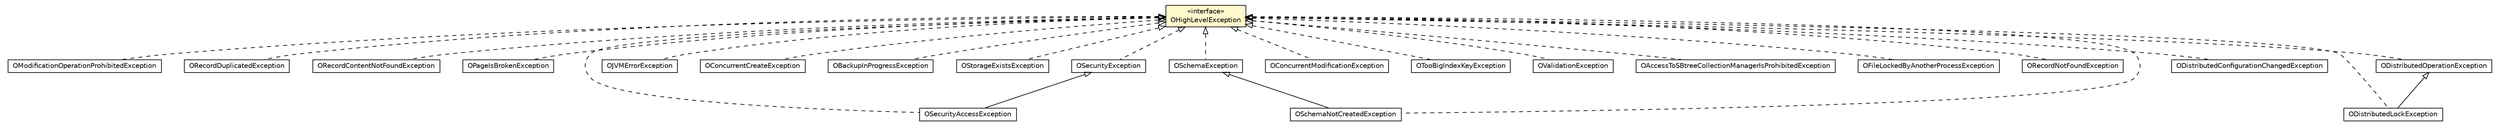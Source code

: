 #!/usr/local/bin/dot
#
# Class diagram 
# Generated by UMLGraph version R5_6-24-gf6e263 (http://www.umlgraph.org/)
#

digraph G {
	edge [fontname="Helvetica",fontsize=10,labelfontname="Helvetica",labelfontsize=10];
	node [fontname="Helvetica",fontsize=10,shape=plaintext];
	nodesep=0.25;
	ranksep=0.5;
	// com.orientechnologies.common.concur.lock.OModificationOperationProhibitedException
	c1920440 [label=<<table title="com.orientechnologies.common.concur.lock.OModificationOperationProhibitedException" border="0" cellborder="1" cellspacing="0" cellpadding="2" port="p" href="../concur/lock/OModificationOperationProhibitedException.html">
		<tr><td><table border="0" cellspacing="0" cellpadding="1">
<tr><td align="center" balign="center"> OModificationOperationProhibitedException </td></tr>
		</table></td></tr>
		</table>>, URL="../concur/lock/OModificationOperationProhibitedException.html", fontname="Helvetica", fontcolor="black", fontsize=10.0];
	// com.orientechnologies.common.exception.OHighLevelException
	c1920561 [label=<<table title="com.orientechnologies.common.exception.OHighLevelException" border="0" cellborder="1" cellspacing="0" cellpadding="2" port="p" bgcolor="lemonChiffon" href="./OHighLevelException.html">
		<tr><td><table border="0" cellspacing="0" cellpadding="1">
<tr><td align="center" balign="center"> &#171;interface&#187; </td></tr>
<tr><td align="center" balign="center"> OHighLevelException </td></tr>
		</table></td></tr>
		</table>>, URL="./OHighLevelException.html", fontname="Helvetica", fontcolor="black", fontsize=10.0];
	// com.orientechnologies.orient.core.storage.ORecordDuplicatedException
	c1921454 [label=<<table title="com.orientechnologies.orient.core.storage.ORecordDuplicatedException" border="0" cellborder="1" cellspacing="0" cellpadding="2" port="p" href="../../orient/core/storage/ORecordDuplicatedException.html">
		<tr><td><table border="0" cellspacing="0" cellpadding="1">
<tr><td align="center" balign="center"> ORecordDuplicatedException </td></tr>
		</table></td></tr>
		</table>>, URL="../../orient/core/storage/ORecordDuplicatedException.html", fontname="Helvetica", fontcolor="black", fontsize=10.0];
	// com.orientechnologies.orient.core.exception.ORecordContentNotFoundException
	c1921642 [label=<<table title="com.orientechnologies.orient.core.exception.ORecordContentNotFoundException" border="0" cellborder="1" cellspacing="0" cellpadding="2" port="p" href="../../orient/core/exception/ORecordContentNotFoundException.html">
		<tr><td><table border="0" cellspacing="0" cellpadding="1">
<tr><td align="center" balign="center"> ORecordContentNotFoundException </td></tr>
		</table></td></tr>
		</table>>, URL="../../orient/core/exception/ORecordContentNotFoundException.html", fontname="Helvetica", fontcolor="black", fontsize=10.0];
	// com.orientechnologies.orient.core.exception.OPageIsBrokenException
	c1921644 [label=<<table title="com.orientechnologies.orient.core.exception.OPageIsBrokenException" border="0" cellborder="1" cellspacing="0" cellpadding="2" port="p" href="../../orient/core/exception/OPageIsBrokenException.html">
		<tr><td><table border="0" cellspacing="0" cellpadding="1">
<tr><td align="center" balign="center"> OPageIsBrokenException </td></tr>
		</table></td></tr>
		</table>>, URL="../../orient/core/exception/OPageIsBrokenException.html", fontname="Helvetica", fontcolor="black", fontsize=10.0];
	// com.orientechnologies.orient.core.exception.OSchemaNotCreatedException
	c1921646 [label=<<table title="com.orientechnologies.orient.core.exception.OSchemaNotCreatedException" border="0" cellborder="1" cellspacing="0" cellpadding="2" port="p" href="../../orient/core/exception/OSchemaNotCreatedException.html">
		<tr><td><table border="0" cellspacing="0" cellpadding="1">
<tr><td align="center" balign="center"> OSchemaNotCreatedException </td></tr>
		</table></td></tr>
		</table>>, URL="../../orient/core/exception/OSchemaNotCreatedException.html", fontname="Helvetica", fontcolor="black", fontsize=10.0];
	// com.orientechnologies.orient.core.exception.OJVMErrorException
	c1921652 [label=<<table title="com.orientechnologies.orient.core.exception.OJVMErrorException" border="0" cellborder="1" cellspacing="0" cellpadding="2" port="p" href="../../orient/core/exception/OJVMErrorException.html">
		<tr><td><table border="0" cellspacing="0" cellpadding="1">
<tr><td align="center" balign="center"> OJVMErrorException </td></tr>
		</table></td></tr>
		</table>>, URL="../../orient/core/exception/OJVMErrorException.html", fontname="Helvetica", fontcolor="black", fontsize=10.0];
	// com.orientechnologies.orient.core.exception.OConcurrentCreateException
	c1921654 [label=<<table title="com.orientechnologies.orient.core.exception.OConcurrentCreateException" border="0" cellborder="1" cellspacing="0" cellpadding="2" port="p" href="../../orient/core/exception/OConcurrentCreateException.html">
		<tr><td><table border="0" cellspacing="0" cellpadding="1">
<tr><td align="center" balign="center"> OConcurrentCreateException </td></tr>
		</table></td></tr>
		</table>>, URL="../../orient/core/exception/OConcurrentCreateException.html", fontname="Helvetica", fontcolor="black", fontsize=10.0];
	// com.orientechnologies.orient.core.exception.OBackupInProgressException
	c1921657 [label=<<table title="com.orientechnologies.orient.core.exception.OBackupInProgressException" border="0" cellborder="1" cellspacing="0" cellpadding="2" port="p" href="../../orient/core/exception/OBackupInProgressException.html">
		<tr><td><table border="0" cellspacing="0" cellpadding="1">
<tr><td align="center" balign="center"> OBackupInProgressException </td></tr>
		</table></td></tr>
		</table>>, URL="../../orient/core/exception/OBackupInProgressException.html", fontname="Helvetica", fontcolor="black", fontsize=10.0];
	// com.orientechnologies.orient.core.exception.OStorageExistsException
	c1921661 [label=<<table title="com.orientechnologies.orient.core.exception.OStorageExistsException" border="0" cellborder="1" cellspacing="0" cellpadding="2" port="p" href="../../orient/core/exception/OStorageExistsException.html">
		<tr><td><table border="0" cellspacing="0" cellpadding="1">
<tr><td align="center" balign="center"> OStorageExistsException </td></tr>
		</table></td></tr>
		</table>>, URL="../../orient/core/exception/OStorageExistsException.html", fontname="Helvetica", fontcolor="black", fontsize=10.0];
	// com.orientechnologies.orient.core.exception.OSecurityAccessException
	c1921663 [label=<<table title="com.orientechnologies.orient.core.exception.OSecurityAccessException" border="0" cellborder="1" cellspacing="0" cellpadding="2" port="p" href="../../orient/core/exception/OSecurityAccessException.html">
		<tr><td><table border="0" cellspacing="0" cellpadding="1">
<tr><td align="center" balign="center"> OSecurityAccessException </td></tr>
		</table></td></tr>
		</table>>, URL="../../orient/core/exception/OSecurityAccessException.html", fontname="Helvetica", fontcolor="black", fontsize=10.0];
	// com.orientechnologies.orient.core.exception.OSecurityException
	c1921664 [label=<<table title="com.orientechnologies.orient.core.exception.OSecurityException" border="0" cellborder="1" cellspacing="0" cellpadding="2" port="p" href="../../orient/core/exception/OSecurityException.html">
		<tr><td><table border="0" cellspacing="0" cellpadding="1">
<tr><td align="center" balign="center"> OSecurityException </td></tr>
		</table></td></tr>
		</table>>, URL="../../orient/core/exception/OSecurityException.html", fontname="Helvetica", fontcolor="black", fontsize=10.0];
	// com.orientechnologies.orient.core.exception.OConcurrentModificationException
	c1921669 [label=<<table title="com.orientechnologies.orient.core.exception.OConcurrentModificationException" border="0" cellborder="1" cellspacing="0" cellpadding="2" port="p" href="../../orient/core/exception/OConcurrentModificationException.html">
		<tr><td><table border="0" cellspacing="0" cellpadding="1">
<tr><td align="center" balign="center"> OConcurrentModificationException </td></tr>
		</table></td></tr>
		</table>>, URL="../../orient/core/exception/OConcurrentModificationException.html", fontname="Helvetica", fontcolor="black", fontsize=10.0];
	// com.orientechnologies.orient.core.exception.OTooBigIndexKeyException
	c1921674 [label=<<table title="com.orientechnologies.orient.core.exception.OTooBigIndexKeyException" border="0" cellborder="1" cellspacing="0" cellpadding="2" port="p" href="../../orient/core/exception/OTooBigIndexKeyException.html">
		<tr><td><table border="0" cellspacing="0" cellpadding="1">
<tr><td align="center" balign="center"> OTooBigIndexKeyException </td></tr>
		</table></td></tr>
		</table>>, URL="../../orient/core/exception/OTooBigIndexKeyException.html", fontname="Helvetica", fontcolor="black", fontsize=10.0];
	// com.orientechnologies.orient.core.exception.OValidationException
	c1921675 [label=<<table title="com.orientechnologies.orient.core.exception.OValidationException" border="0" cellborder="1" cellspacing="0" cellpadding="2" port="p" href="../../orient/core/exception/OValidationException.html">
		<tr><td><table border="0" cellspacing="0" cellpadding="1">
<tr><td align="center" balign="center"> OValidationException </td></tr>
		</table></td></tr>
		</table>>, URL="../../orient/core/exception/OValidationException.html", fontname="Helvetica", fontcolor="black", fontsize=10.0];
	// com.orientechnologies.orient.core.exception.OAccessToSBtreeCollectionManagerIsProhibitedException
	c1921677 [label=<<table title="com.orientechnologies.orient.core.exception.OAccessToSBtreeCollectionManagerIsProhibitedException" border="0" cellborder="1" cellspacing="0" cellpadding="2" port="p" href="../../orient/core/exception/OAccessToSBtreeCollectionManagerIsProhibitedException.html">
		<tr><td><table border="0" cellspacing="0" cellpadding="1">
<tr><td align="center" balign="center"> OAccessToSBtreeCollectionManagerIsProhibitedException </td></tr>
		</table></td></tr>
		</table>>, URL="../../orient/core/exception/OAccessToSBtreeCollectionManagerIsProhibitedException.html", fontname="Helvetica", fontcolor="black", fontsize=10.0];
	// com.orientechnologies.orient.core.exception.OFileLockedByAnotherProcessException
	c1921678 [label=<<table title="com.orientechnologies.orient.core.exception.OFileLockedByAnotherProcessException" border="0" cellborder="1" cellspacing="0" cellpadding="2" port="p" href="../../orient/core/exception/OFileLockedByAnotherProcessException.html">
		<tr><td><table border="0" cellspacing="0" cellpadding="1">
<tr><td align="center" balign="center"> OFileLockedByAnotherProcessException </td></tr>
		</table></td></tr>
		</table>>, URL="../../orient/core/exception/OFileLockedByAnotherProcessException.html", fontname="Helvetica", fontcolor="black", fontsize=10.0];
	// com.orientechnologies.orient.core.exception.ORecordNotFoundException
	c1921680 [label=<<table title="com.orientechnologies.orient.core.exception.ORecordNotFoundException" border="0" cellborder="1" cellspacing="0" cellpadding="2" port="p" href="../../orient/core/exception/ORecordNotFoundException.html">
		<tr><td><table border="0" cellspacing="0" cellpadding="1">
<tr><td align="center" balign="center"> ORecordNotFoundException </td></tr>
		</table></td></tr>
		</table>>, URL="../../orient/core/exception/ORecordNotFoundException.html", fontname="Helvetica", fontcolor="black", fontsize=10.0];
	// com.orientechnologies.orient.core.exception.OSchemaException
	c1921683 [label=<<table title="com.orientechnologies.orient.core.exception.OSchemaException" border="0" cellborder="1" cellspacing="0" cellpadding="2" port="p" href="../../orient/core/exception/OSchemaException.html">
		<tr><td><table border="0" cellspacing="0" cellpadding="1">
<tr><td align="center" balign="center"> OSchemaException </td></tr>
		</table></td></tr>
		</table>>, URL="../../orient/core/exception/OSchemaException.html", fontname="Helvetica", fontcolor="black", fontsize=10.0];
	// com.orientechnologies.orient.server.distributed.ODistributedConfigurationChangedException
	c1922037 [label=<<table title="com.orientechnologies.orient.server.distributed.ODistributedConfigurationChangedException" border="0" cellborder="1" cellspacing="0" cellpadding="2" port="p" href="../../orient/server/distributed/ODistributedConfigurationChangedException.html">
		<tr><td><table border="0" cellspacing="0" cellpadding="1">
<tr><td align="center" balign="center"> ODistributedConfigurationChangedException </td></tr>
		</table></td></tr>
		</table>>, URL="../../orient/server/distributed/ODistributedConfigurationChangedException.html", fontname="Helvetica", fontcolor="black", fontsize=10.0];
	// com.orientechnologies.orient.server.distributed.task.ODistributedOperationException
	c1922048 [label=<<table title="com.orientechnologies.orient.server.distributed.task.ODistributedOperationException" border="0" cellborder="1" cellspacing="0" cellpadding="2" port="p" href="../../orient/server/distributed/task/ODistributedOperationException.html">
		<tr><td><table border="0" cellspacing="0" cellpadding="1">
<tr><td align="center" balign="center"> ODistributedOperationException </td></tr>
		</table></td></tr>
		</table>>, URL="../../orient/server/distributed/task/ODistributedOperationException.html", fontname="Helvetica", fontcolor="black", fontsize=10.0];
	// com.orientechnologies.orient.server.distributed.task.ODistributedLockException
	c1922051 [label=<<table title="com.orientechnologies.orient.server.distributed.task.ODistributedLockException" border="0" cellborder="1" cellspacing="0" cellpadding="2" port="p" href="../../orient/server/distributed/task/ODistributedLockException.html">
		<tr><td><table border="0" cellspacing="0" cellpadding="1">
<tr><td align="center" balign="center"> ODistributedLockException </td></tr>
		</table></td></tr>
		</table>>, URL="../../orient/server/distributed/task/ODistributedLockException.html", fontname="Helvetica", fontcolor="black", fontsize=10.0];
	//com.orientechnologies.common.concur.lock.OModificationOperationProhibitedException implements com.orientechnologies.common.exception.OHighLevelException
	c1920561:p -> c1920440:p [dir=back,arrowtail=empty,style=dashed];
	//com.orientechnologies.orient.core.storage.ORecordDuplicatedException implements com.orientechnologies.common.exception.OHighLevelException
	c1920561:p -> c1921454:p [dir=back,arrowtail=empty,style=dashed];
	//com.orientechnologies.orient.core.exception.ORecordContentNotFoundException implements com.orientechnologies.common.exception.OHighLevelException
	c1920561:p -> c1921642:p [dir=back,arrowtail=empty,style=dashed];
	//com.orientechnologies.orient.core.exception.OPageIsBrokenException implements com.orientechnologies.common.exception.OHighLevelException
	c1920561:p -> c1921644:p [dir=back,arrowtail=empty,style=dashed];
	//com.orientechnologies.orient.core.exception.OSchemaNotCreatedException extends com.orientechnologies.orient.core.exception.OSchemaException
	c1921683:p -> c1921646:p [dir=back,arrowtail=empty];
	//com.orientechnologies.orient.core.exception.OSchemaNotCreatedException implements com.orientechnologies.common.exception.OHighLevelException
	c1920561:p -> c1921646:p [dir=back,arrowtail=empty,style=dashed];
	//com.orientechnologies.orient.core.exception.OJVMErrorException implements com.orientechnologies.common.exception.OHighLevelException
	c1920561:p -> c1921652:p [dir=back,arrowtail=empty,style=dashed];
	//com.orientechnologies.orient.core.exception.OConcurrentCreateException implements com.orientechnologies.common.exception.OHighLevelException
	c1920561:p -> c1921654:p [dir=back,arrowtail=empty,style=dashed];
	//com.orientechnologies.orient.core.exception.OBackupInProgressException implements com.orientechnologies.common.exception.OHighLevelException
	c1920561:p -> c1921657:p [dir=back,arrowtail=empty,style=dashed];
	//com.orientechnologies.orient.core.exception.OStorageExistsException implements com.orientechnologies.common.exception.OHighLevelException
	c1920561:p -> c1921661:p [dir=back,arrowtail=empty,style=dashed];
	//com.orientechnologies.orient.core.exception.OSecurityAccessException extends com.orientechnologies.orient.core.exception.OSecurityException
	c1921664:p -> c1921663:p [dir=back,arrowtail=empty];
	//com.orientechnologies.orient.core.exception.OSecurityAccessException implements com.orientechnologies.common.exception.OHighLevelException
	c1920561:p -> c1921663:p [dir=back,arrowtail=empty,style=dashed];
	//com.orientechnologies.orient.core.exception.OSecurityException implements com.orientechnologies.common.exception.OHighLevelException
	c1920561:p -> c1921664:p [dir=back,arrowtail=empty,style=dashed];
	//com.orientechnologies.orient.core.exception.OConcurrentModificationException implements com.orientechnologies.common.exception.OHighLevelException
	c1920561:p -> c1921669:p [dir=back,arrowtail=empty,style=dashed];
	//com.orientechnologies.orient.core.exception.OTooBigIndexKeyException implements com.orientechnologies.common.exception.OHighLevelException
	c1920561:p -> c1921674:p [dir=back,arrowtail=empty,style=dashed];
	//com.orientechnologies.orient.core.exception.OValidationException implements com.orientechnologies.common.exception.OHighLevelException
	c1920561:p -> c1921675:p [dir=back,arrowtail=empty,style=dashed];
	//com.orientechnologies.orient.core.exception.OAccessToSBtreeCollectionManagerIsProhibitedException implements com.orientechnologies.common.exception.OHighLevelException
	c1920561:p -> c1921677:p [dir=back,arrowtail=empty,style=dashed];
	//com.orientechnologies.orient.core.exception.OFileLockedByAnotherProcessException implements com.orientechnologies.common.exception.OHighLevelException
	c1920561:p -> c1921678:p [dir=back,arrowtail=empty,style=dashed];
	//com.orientechnologies.orient.core.exception.ORecordNotFoundException implements com.orientechnologies.common.exception.OHighLevelException
	c1920561:p -> c1921680:p [dir=back,arrowtail=empty,style=dashed];
	//com.orientechnologies.orient.core.exception.OSchemaException implements com.orientechnologies.common.exception.OHighLevelException
	c1920561:p -> c1921683:p [dir=back,arrowtail=empty,style=dashed];
	//com.orientechnologies.orient.server.distributed.ODistributedConfigurationChangedException implements com.orientechnologies.common.exception.OHighLevelException
	c1920561:p -> c1922037:p [dir=back,arrowtail=empty,style=dashed];
	//com.orientechnologies.orient.server.distributed.task.ODistributedOperationException implements com.orientechnologies.common.exception.OHighLevelException
	c1920561:p -> c1922048:p [dir=back,arrowtail=empty,style=dashed];
	//com.orientechnologies.orient.server.distributed.task.ODistributedLockException extends com.orientechnologies.orient.server.distributed.task.ODistributedOperationException
	c1922048:p -> c1922051:p [dir=back,arrowtail=empty];
	//com.orientechnologies.orient.server.distributed.task.ODistributedLockException implements com.orientechnologies.common.exception.OHighLevelException
	c1920561:p -> c1922051:p [dir=back,arrowtail=empty,style=dashed];
}

